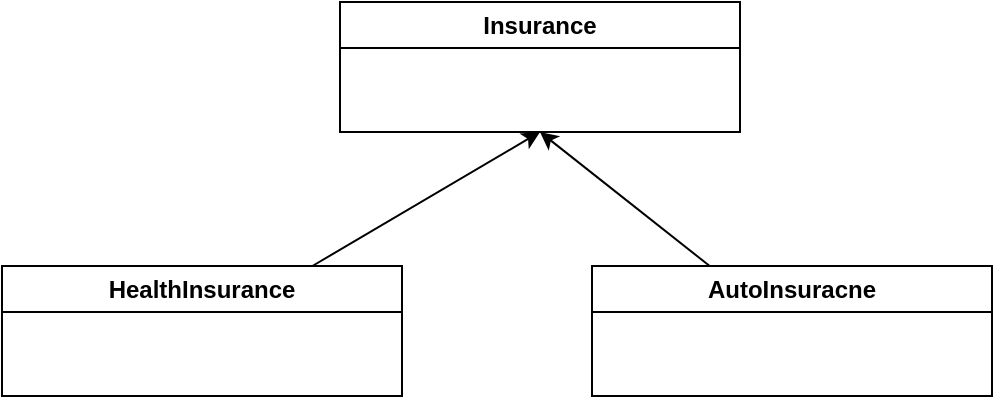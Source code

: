 <mxfile>
    <diagram id="29w48vqY78mGQMruc8Yo" name="Page-1">
        <mxGraphModel dx="1078" dy="704" grid="1" gridSize="13" guides="1" tooltips="1" connect="1" arrows="1" fold="1" page="1" pageScale="1" pageWidth="850" pageHeight="1100" math="0" shadow="0">
            <root>
                <mxCell id="0"/>
                <mxCell id="1" parent="0"/>
                <mxCell id="4" value="" style="edgeStyle=none;html=1;entryX=0.5;entryY=1;entryDx=0;entryDy=0;" edge="1" parent="1" source="2" target="3">
                    <mxGeometry relative="1" as="geometry"/>
                </mxCell>
                <mxCell id="2" value="AutoInsuracne" style="swimlane;whiteSpace=wrap;html=1;" vertex="1" parent="1">
                    <mxGeometry x="425" y="247" width="200" height="65" as="geometry"/>
                </mxCell>
                <mxCell id="3" value="Insurance" style="swimlane;whiteSpace=wrap;html=1;startSize=23;" vertex="1" parent="1">
                    <mxGeometry x="299" y="115" width="200" height="65" as="geometry"/>
                </mxCell>
                <mxCell id="6" style="edgeStyle=none;html=1;entryX=0.5;entryY=1;entryDx=0;entryDy=0;" edge="1" parent="1" source="5" target="3">
                    <mxGeometry relative="1" as="geometry"/>
                </mxCell>
                <mxCell id="5" value="HealthInsurance" style="swimlane;whiteSpace=wrap;html=1;" vertex="1" parent="1">
                    <mxGeometry x="130" y="247" width="200" height="65" as="geometry"/>
                </mxCell>
            </root>
        </mxGraphModel>
    </diagram>
</mxfile>